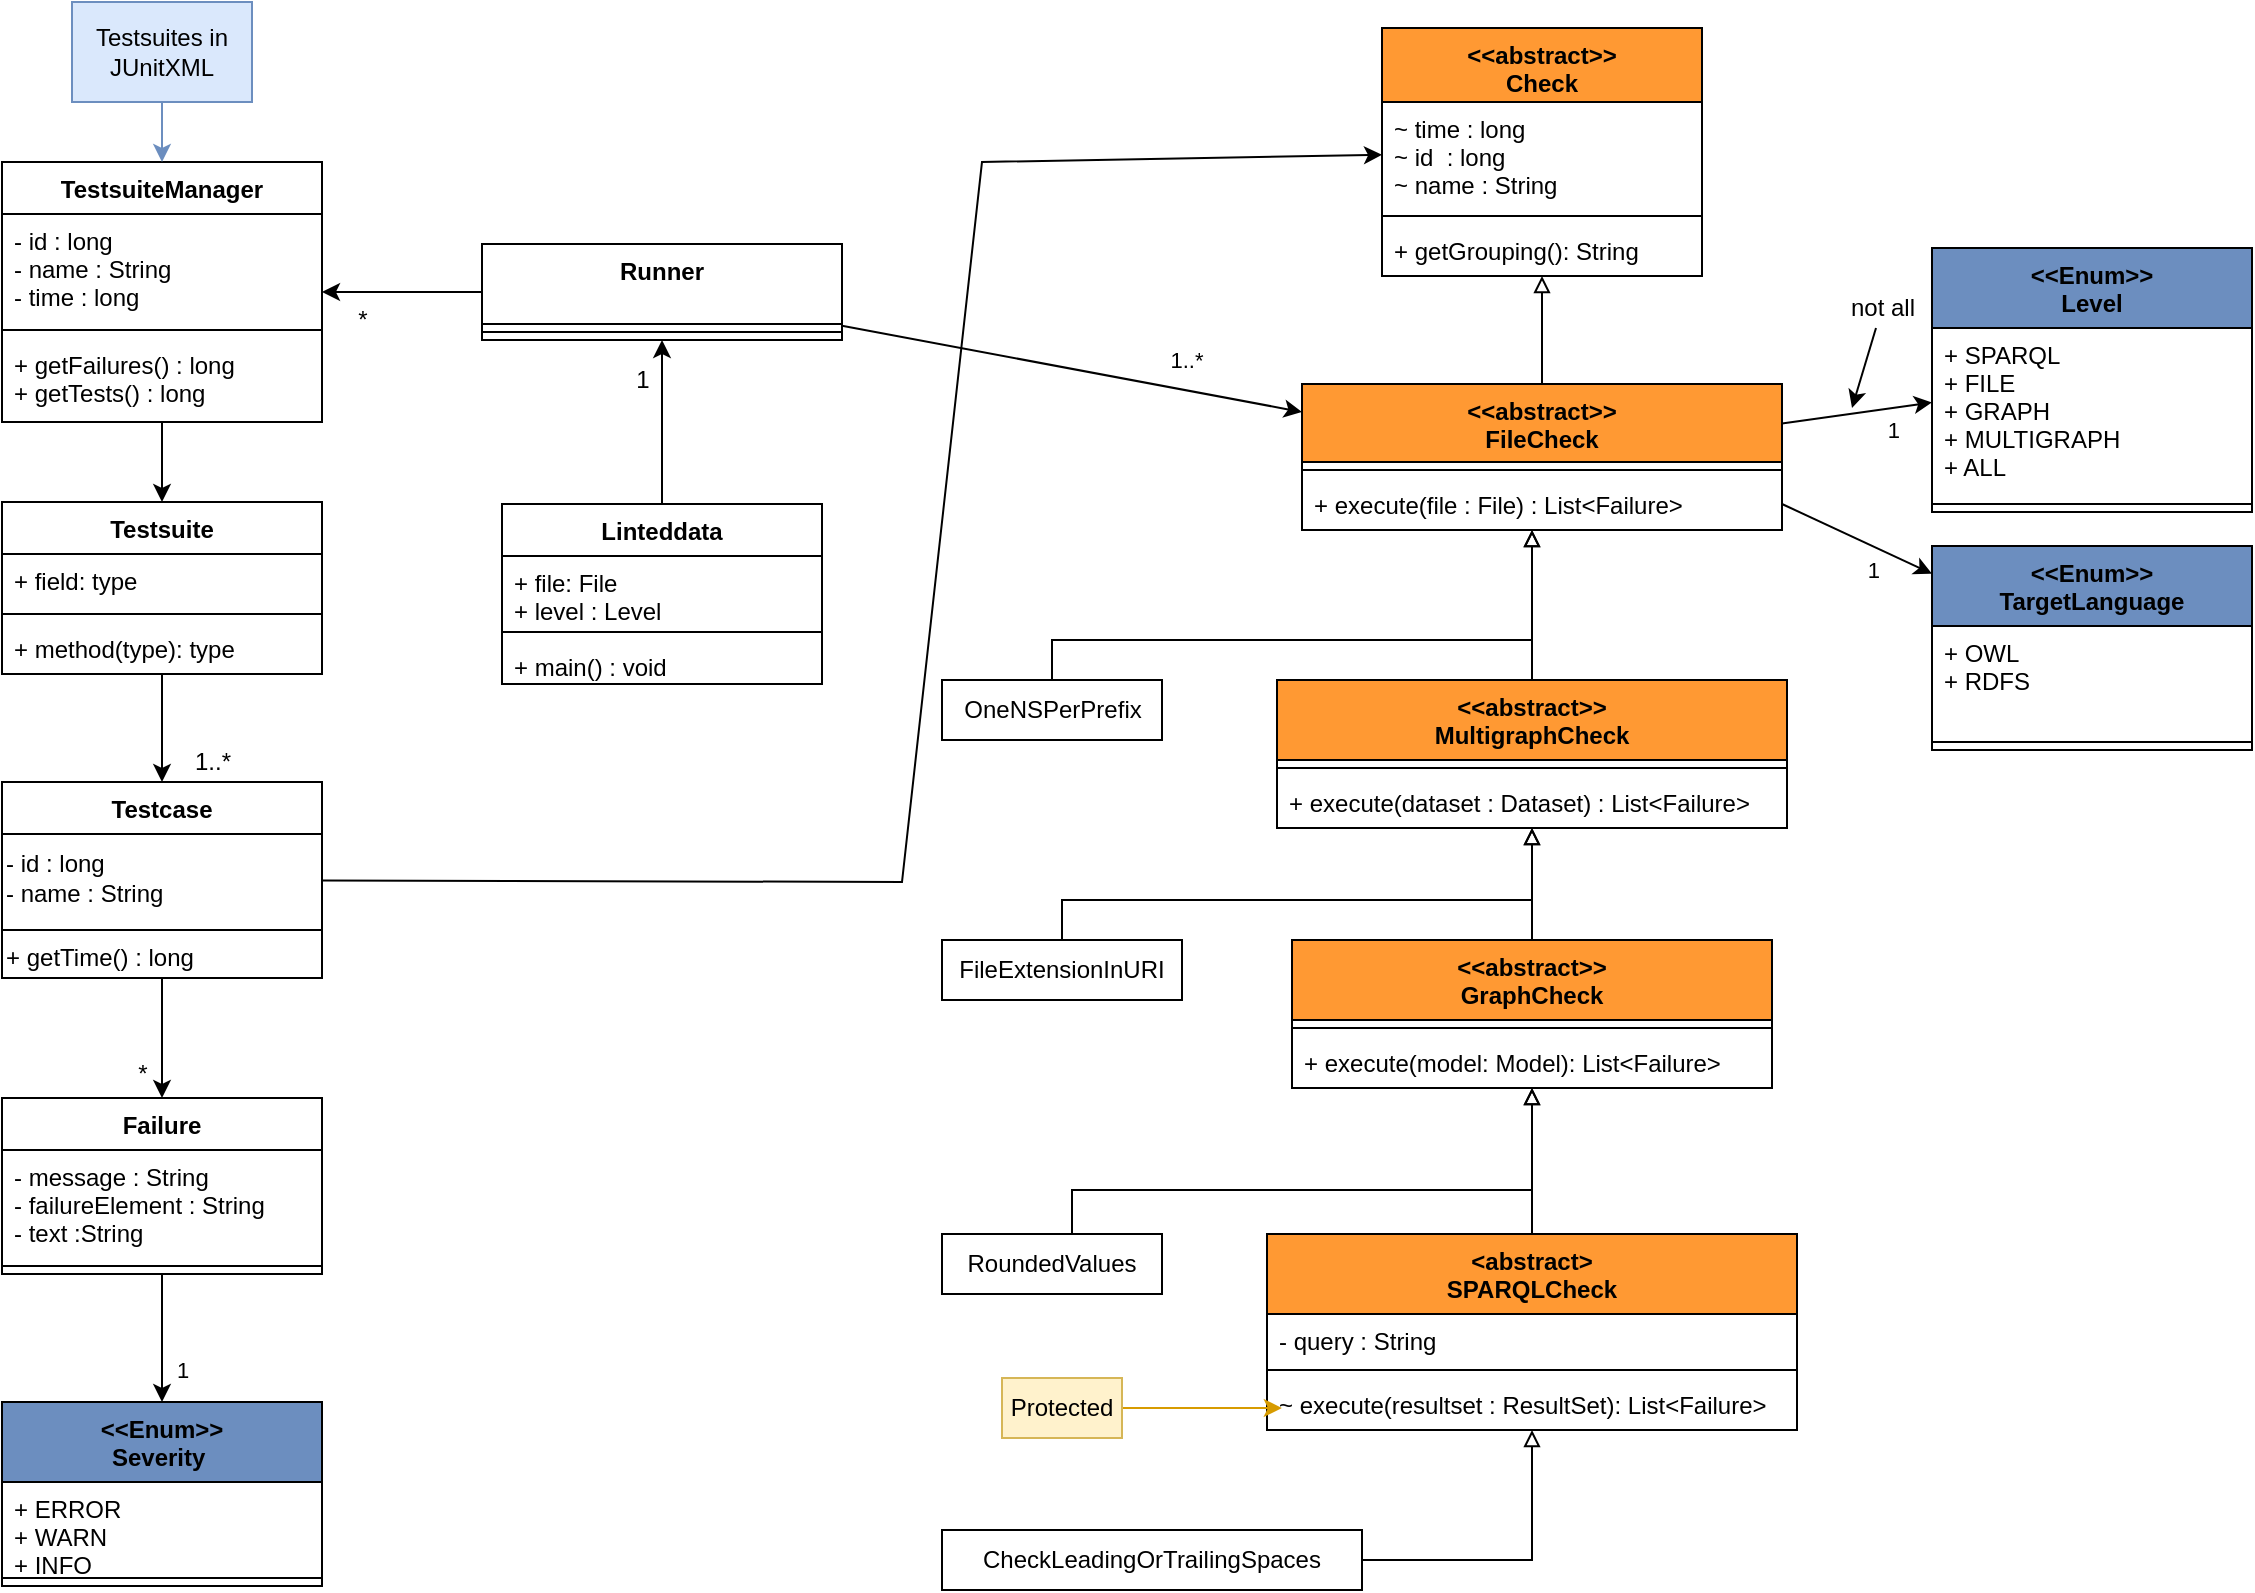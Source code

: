 <mxfile version="20.3.0" type="device"><diagram id="C5RBs43oDa-KdzZeNtuy" name="Page-1"><mxGraphModel dx="1933" dy="1549" grid="1" gridSize="10" guides="1" tooltips="1" connect="1" arrows="1" fold="1" page="1" pageScale="1" pageWidth="1169" pageHeight="827" math="0" shadow="0"><root><mxCell id="WIyWlLk6GJQsqaUBKTNV-0"/><mxCell id="WIyWlLk6GJQsqaUBKTNV-1" parent="WIyWlLk6GJQsqaUBKTNV-0"/><mxCell id="ny9yQWH-BFHRRnJTgu3D-0" value="&lt;&lt;Enum&gt;&gt;&#10;Level" style="swimlane;fontStyle=1;align=center;verticalAlign=top;childLayout=stackLayout;horizontal=1;startSize=40;horizontalStack=0;resizeParent=1;resizeParentMax=0;resizeLast=0;collapsible=1;marginBottom=0;fillColor=#6C8EBF;strokeColor=#000000;" parent="WIyWlLk6GJQsqaUBKTNV-1" vertex="1"><mxGeometry x="995" y="133" width="160" height="132" as="geometry"/></mxCell><mxCell id="ny9yQWH-BFHRRnJTgu3D-1" value="+ SPARQL&#10;+ FILE&#10;+ GRAPH&#10;+ MULTIGRAPH&#10;+ ALL" style="text;strokeColor=none;fillColor=none;align=left;verticalAlign=top;spacingLeft=4;spacingRight=4;overflow=hidden;rotatable=0;points=[[0,0.5],[1,0.5]];portConstraint=eastwest;" parent="ny9yQWH-BFHRRnJTgu3D-0" vertex="1"><mxGeometry y="40" width="160" height="84" as="geometry"/></mxCell><mxCell id="ny9yQWH-BFHRRnJTgu3D-2" value="" style="line;strokeWidth=1;fillColor=none;align=left;verticalAlign=middle;spacingTop=-1;spacingLeft=3;spacingRight=3;rotatable=0;labelPosition=right;points=[];portConstraint=eastwest;" parent="ny9yQWH-BFHRRnJTgu3D-0" vertex="1"><mxGeometry y="124" width="160" height="8" as="geometry"/></mxCell><mxCell id="ny9yQWH-BFHRRnJTgu3D-13" value="&lt;&lt;Enum&gt;&gt;&#10;TargetLanguage" style="swimlane;fontStyle=1;align=center;verticalAlign=top;childLayout=stackLayout;horizontal=1;startSize=40;horizontalStack=0;resizeParent=1;resizeParentMax=0;resizeLast=0;collapsible=1;marginBottom=0;fillColor=#6C8EBF;strokeColor=#000000;" parent="WIyWlLk6GJQsqaUBKTNV-1" vertex="1"><mxGeometry x="995" y="282" width="160" height="102" as="geometry"/></mxCell><mxCell id="ny9yQWH-BFHRRnJTgu3D-14" value="+ OWL&#10;+ RDFS" style="text;strokeColor=none;fillColor=none;align=left;verticalAlign=top;spacingLeft=4;spacingRight=4;overflow=hidden;rotatable=0;points=[[0,0.5],[1,0.5]];portConstraint=eastwest;" parent="ny9yQWH-BFHRRnJTgu3D-13" vertex="1"><mxGeometry y="40" width="160" height="54" as="geometry"/></mxCell><mxCell id="ny9yQWH-BFHRRnJTgu3D-15" value="" style="line;strokeWidth=1;fillColor=none;align=left;verticalAlign=middle;spacingTop=-1;spacingLeft=3;spacingRight=3;rotatable=0;labelPosition=right;points=[];portConstraint=eastwest;" parent="ny9yQWH-BFHRRnJTgu3D-13" vertex="1"><mxGeometry y="94" width="160" height="8" as="geometry"/></mxCell><mxCell id="ny9yQWH-BFHRRnJTgu3D-20" value="" style="endArrow=classic;html=1;rounded=0;endFill=1;exitX=1;exitY=0.5;exitDx=0;exitDy=0;" parent="WIyWlLk6GJQsqaUBKTNV-1" source="ny9yQWH-BFHRRnJTgu3D-40" target="ny9yQWH-BFHRRnJTgu3D-13" edge="1"><mxGeometry relative="1" as="geometry"><mxPoint x="1230" y="292.7" as="sourcePoint"/><mxPoint x="1395" y="263" as="targetPoint"/></mxGeometry></mxCell><mxCell id="ny9yQWH-BFHRRnJTgu3D-22" value="1" style="edgeLabel;resizable=0;html=1;align=right;verticalAlign=bottom;" parent="ny9yQWH-BFHRRnJTgu3D-20" connectable="0" vertex="1"><mxGeometry x="1" relative="1" as="geometry"><mxPoint x="-25" y="7" as="offset"/></mxGeometry></mxCell><mxCell id="ny9yQWH-BFHRRnJTgu3D-23" value="" style="endArrow=classic;html=1;rounded=0;endFill=1;" parent="WIyWlLk6GJQsqaUBKTNV-1" source="ny9yQWH-BFHRRnJTgu3D-37" target="ny9yQWH-BFHRRnJTgu3D-0" edge="1"><mxGeometry relative="1" as="geometry"><mxPoint x="1230" y="234.227" as="sourcePoint"/><mxPoint x="1373.584" y="251" as="targetPoint"/></mxGeometry></mxCell><mxCell id="ny9yQWH-BFHRRnJTgu3D-24" value="1" style="edgeLabel;resizable=0;html=1;align=right;verticalAlign=bottom;" parent="ny9yQWH-BFHRRnJTgu3D-23" connectable="0" vertex="1"><mxGeometry x="1" relative="1" as="geometry"><mxPoint x="-15" y="22" as="offset"/></mxGeometry></mxCell><mxCell id="4Sx_qgZTZL8hWiBCDWeR-4" style="edgeStyle=orthogonalEdgeStyle;rounded=0;orthogonalLoop=1;jettySize=auto;html=1;endArrow=block;endFill=0;" parent="WIyWlLk6GJQsqaUBKTNV-1" source="ny9yQWH-BFHRRnJTgu3D-37" target="4Sx_qgZTZL8hWiBCDWeR-0" edge="1"><mxGeometry relative="1" as="geometry"/></mxCell><mxCell id="ny9yQWH-BFHRRnJTgu3D-37" value="&lt;&lt;abstract&gt;&gt;&#10;FileCheck" style="swimlane;fontStyle=1;align=center;verticalAlign=top;childLayout=stackLayout;horizontal=1;startSize=39;horizontalStack=0;resizeParent=1;resizeParentMax=0;resizeLast=0;collapsible=1;marginBottom=0;fillColor=#FF9933;" parent="WIyWlLk6GJQsqaUBKTNV-1" vertex="1"><mxGeometry x="680" y="201" width="240" height="73" as="geometry"/></mxCell><mxCell id="ny9yQWH-BFHRRnJTgu3D-39" value="" style="line;strokeWidth=1;fillColor=none;align=left;verticalAlign=middle;spacingTop=-1;spacingLeft=3;spacingRight=3;rotatable=0;labelPosition=right;points=[];portConstraint=eastwest;" parent="ny9yQWH-BFHRRnJTgu3D-37" vertex="1"><mxGeometry y="39" width="240" height="8" as="geometry"/></mxCell><mxCell id="ny9yQWH-BFHRRnJTgu3D-40" value="+ execute(file : File) : List&lt;Failure&gt;" style="text;strokeColor=none;fillColor=none;align=left;verticalAlign=top;spacingLeft=4;spacingRight=4;overflow=hidden;rotatable=0;points=[[0,0.5],[1,0.5]];portConstraint=eastwest;" parent="ny9yQWH-BFHRRnJTgu3D-37" vertex="1"><mxGeometry y="47" width="240" height="26" as="geometry"/></mxCell><mxCell id="ny9yQWH-BFHRRnJTgu3D-45" style="rounded=0;orthogonalLoop=1;jettySize=auto;html=1;endArrow=block;endFill=0;edgeStyle=orthogonalEdgeStyle;" parent="WIyWlLk6GJQsqaUBKTNV-1" source="ny9yQWH-BFHRRnJTgu3D-44" target="ny9yQWH-BFHRRnJTgu3D-37" edge="1"><mxGeometry relative="1" as="geometry"><Array as="points"><mxPoint x="555" y="329"/><mxPoint x="795" y="329"/></Array></mxGeometry></mxCell><mxCell id="ny9yQWH-BFHRRnJTgu3D-44" value="OneNSPerPrefix" style="html=1;" parent="WIyWlLk6GJQsqaUBKTNV-1" vertex="1"><mxGeometry x="500" y="349" width="110" height="30" as="geometry"/></mxCell><mxCell id="x90eJZS-UCTZjHxJV43l-7" style="rounded=0;orthogonalLoop=1;jettySize=auto;html=1;endArrow=block;endFill=0;edgeStyle=orthogonalEdgeStyle;" parent="WIyWlLk6GJQsqaUBKTNV-1" source="ny9yQWH-BFHRRnJTgu3D-46" target="ny9yQWH-BFHRRnJTgu3D-85" edge="1"><mxGeometry relative="1" as="geometry"><Array as="points"><mxPoint x="795" y="634"/><mxPoint x="795" y="634"/></Array></mxGeometry></mxCell><mxCell id="ny9yQWH-BFHRRnJTgu3D-46" value="&lt;abstract&gt;&#10;SPARQLCheck" style="swimlane;fontStyle=1;align=center;verticalAlign=top;childLayout=stackLayout;horizontal=1;startSize=40;horizontalStack=0;resizeParent=1;resizeParentMax=0;resizeLast=0;collapsible=1;marginBottom=0;fillColor=#FF9933;" parent="WIyWlLk6GJQsqaUBKTNV-1" vertex="1"><mxGeometry x="662.5" y="626" width="265" height="98" as="geometry"/></mxCell><mxCell id="ny9yQWH-BFHRRnJTgu3D-47" value="- query : String" style="text;strokeColor=none;fillColor=none;align=left;verticalAlign=top;spacingLeft=4;spacingRight=4;overflow=hidden;rotatable=0;points=[[0,0.5],[1,0.5]];portConstraint=eastwest;" parent="ny9yQWH-BFHRRnJTgu3D-46" vertex="1"><mxGeometry y="40" width="265" height="24" as="geometry"/></mxCell><mxCell id="ny9yQWH-BFHRRnJTgu3D-48" value="" style="line;strokeWidth=1;fillColor=none;align=left;verticalAlign=middle;spacingTop=-1;spacingLeft=3;spacingRight=3;rotatable=0;labelPosition=right;points=[];portConstraint=eastwest;" parent="ny9yQWH-BFHRRnJTgu3D-46" vertex="1"><mxGeometry y="64" width="265" height="8" as="geometry"/></mxCell><mxCell id="ny9yQWH-BFHRRnJTgu3D-49" value="~ execute(resultset : ResultSet): List&lt;Failure&gt;" style="text;strokeColor=none;fillColor=none;align=left;verticalAlign=top;spacingLeft=4;spacingRight=4;overflow=hidden;rotatable=0;points=[[0,0.5],[1,0.5]];portConstraint=eastwest;" parent="ny9yQWH-BFHRRnJTgu3D-46" vertex="1"><mxGeometry y="72" width="265" height="26" as="geometry"/></mxCell><mxCell id="ny9yQWH-BFHRRnJTgu3D-76" style="edgeStyle=orthogonalEdgeStyle;rounded=0;orthogonalLoop=1;jettySize=auto;html=1;startArrow=none;startFill=0;endArrow=block;endFill=0;" parent="WIyWlLk6GJQsqaUBKTNV-1" source="ny9yQWH-BFHRRnJTgu3D-72" target="ny9yQWH-BFHRRnJTgu3D-37" edge="1"><mxGeometry relative="1" as="geometry"><Array as="points"><mxPoint x="795" y="329"/><mxPoint x="795" y="329"/></Array></mxGeometry></mxCell><mxCell id="ny9yQWH-BFHRRnJTgu3D-72" value="&lt;&lt;abstract&gt;&gt;&#10;MultigraphCheck" style="swimlane;fontStyle=1;align=center;verticalAlign=top;childLayout=stackLayout;horizontal=1;startSize=40;horizontalStack=0;resizeParent=1;resizeParentMax=0;resizeLast=0;collapsible=1;marginBottom=0;fillColor=#FF9933;" parent="WIyWlLk6GJQsqaUBKTNV-1" vertex="1"><mxGeometry x="667.5" y="349" width="255" height="74" as="geometry"/></mxCell><mxCell id="ny9yQWH-BFHRRnJTgu3D-74" value="" style="line;strokeWidth=1;fillColor=none;align=left;verticalAlign=middle;spacingTop=-1;spacingLeft=3;spacingRight=3;rotatable=0;labelPosition=right;points=[];portConstraint=eastwest;" parent="ny9yQWH-BFHRRnJTgu3D-72" vertex="1"><mxGeometry y="40" width="255" height="8" as="geometry"/></mxCell><mxCell id="ny9yQWH-BFHRRnJTgu3D-75" value="+ execute(dataset : Dataset) : List&lt;Failure&gt;" style="text;strokeColor=none;fillColor=none;align=left;verticalAlign=top;spacingLeft=4;spacingRight=4;overflow=hidden;rotatable=0;points=[[0,0.5],[1,0.5]];portConstraint=eastwest;" parent="ny9yQWH-BFHRRnJTgu3D-72" vertex="1"><mxGeometry y="48" width="255" height="26" as="geometry"/></mxCell><mxCell id="ny9yQWH-BFHRRnJTgu3D-80" style="edgeStyle=orthogonalEdgeStyle;rounded=0;orthogonalLoop=1;jettySize=auto;html=1;startArrow=none;startFill=0;endArrow=block;endFill=0;" parent="WIyWlLk6GJQsqaUBKTNV-1" source="ny9yQWH-BFHRRnJTgu3D-79" target="ny9yQWH-BFHRRnJTgu3D-75" edge="1"><mxGeometry relative="1" as="geometry"><Array as="points"><mxPoint x="560" y="459"/><mxPoint x="795" y="459"/></Array></mxGeometry></mxCell><mxCell id="ny9yQWH-BFHRRnJTgu3D-79" value="FileExtensionInURI" style="whiteSpace=wrap;html=1;" parent="WIyWlLk6GJQsqaUBKTNV-1" vertex="1"><mxGeometry x="500" y="479" width="120" height="30" as="geometry"/></mxCell><mxCell id="ny9yQWH-BFHRRnJTgu3D-82" style="edgeStyle=none;rounded=0;orthogonalLoop=1;jettySize=auto;html=1;startArrow=none;startFill=0;endArrow=classic;endFill=1;" parent="WIyWlLk6GJQsqaUBKTNV-1" source="ny9yQWH-BFHRRnJTgu3D-81" edge="1"><mxGeometry relative="1" as="geometry"><mxPoint x="955" y="213" as="targetPoint"/></mxGeometry></mxCell><mxCell id="ny9yQWH-BFHRRnJTgu3D-81" value="not all" style="text;html=1;align=center;verticalAlign=middle;resizable=0;points=[];autosize=1;strokeColor=none;fillColor=none;" parent="WIyWlLk6GJQsqaUBKTNV-1" vertex="1"><mxGeometry x="945" y="153" width="50" height="20" as="geometry"/></mxCell><mxCell id="ny9yQWH-BFHRRnJTgu3D-89" style="edgeStyle=orthogonalEdgeStyle;rounded=0;orthogonalLoop=1;jettySize=auto;html=1;startArrow=none;startFill=0;endArrow=block;endFill=0;" parent="WIyWlLk6GJQsqaUBKTNV-1" source="ny9yQWH-BFHRRnJTgu3D-85" target="ny9yQWH-BFHRRnJTgu3D-72" edge="1"><mxGeometry relative="1" as="geometry"><mxPoint x="730" y="469" as="targetPoint"/><Array as="points"><mxPoint x="885" y="519"/><mxPoint x="800" y="519"/></Array></mxGeometry></mxCell><mxCell id="ny9yQWH-BFHRRnJTgu3D-85" value="&lt;&lt;abstract&gt;&gt;&#10;GraphCheck" style="swimlane;fontStyle=1;align=center;verticalAlign=top;childLayout=stackLayout;horizontal=1;startSize=40;horizontalStack=0;resizeParent=1;resizeParentMax=0;resizeLast=0;collapsible=1;marginBottom=0;fillColor=#FF9933;" parent="WIyWlLk6GJQsqaUBKTNV-1" vertex="1"><mxGeometry x="675" y="479" width="240" height="74" as="geometry"/></mxCell><mxCell id="ny9yQWH-BFHRRnJTgu3D-87" value="" style="line;strokeWidth=1;fillColor=none;align=left;verticalAlign=middle;spacingTop=-1;spacingLeft=3;spacingRight=3;rotatable=0;labelPosition=right;points=[];portConstraint=eastwest;" parent="ny9yQWH-BFHRRnJTgu3D-85" vertex="1"><mxGeometry y="40" width="240" height="8" as="geometry"/></mxCell><mxCell id="ny9yQWH-BFHRRnJTgu3D-88" value="+ execute(model: Model): List&lt;Failure&gt;" style="text;strokeColor=none;fillColor=none;align=left;verticalAlign=top;spacingLeft=4;spacingRight=4;overflow=hidden;rotatable=0;points=[[0,0.5],[1,0.5]];portConstraint=eastwest;" parent="ny9yQWH-BFHRRnJTgu3D-85" vertex="1"><mxGeometry y="48" width="240" height="26" as="geometry"/></mxCell><mxCell id="ny9yQWH-BFHRRnJTgu3D-111" style="edgeStyle=orthogonalEdgeStyle;rounded=0;orthogonalLoop=1;jettySize=auto;html=1;startArrow=none;startFill=0;endArrow=block;endFill=0;" parent="WIyWlLk6GJQsqaUBKTNV-1" source="ny9yQWH-BFHRRnJTgu3D-110" target="ny9yQWH-BFHRRnJTgu3D-85" edge="1"><mxGeometry relative="1" as="geometry"><Array as="points"><mxPoint x="565" y="604"/><mxPoint x="795" y="604"/></Array></mxGeometry></mxCell><mxCell id="ny9yQWH-BFHRRnJTgu3D-110" value="RoundedValues" style="whiteSpace=wrap;html=1;" parent="WIyWlLk6GJQsqaUBKTNV-1" vertex="1"><mxGeometry x="500" y="626" width="110" height="30" as="geometry"/></mxCell><mxCell id="ny9yQWH-BFHRRnJTgu3D-135" style="edgeStyle=none;rounded=0;orthogonalLoop=1;jettySize=auto;html=1;startArrow=none;startFill=0;endArrow=classic;endFill=1;fillColor=#e1d5e7;strokeColor=#000000;" parent="WIyWlLk6GJQsqaUBKTNV-1" source="ny9yQWH-BFHRRnJTgu3D-112" target="ny9yQWH-BFHRRnJTgu3D-127" edge="1"><mxGeometry relative="1" as="geometry"/></mxCell><mxCell id="ny9yQWH-BFHRRnJTgu3D-112" value="Linteddata" style="swimlane;fontStyle=1;align=center;verticalAlign=top;childLayout=stackLayout;horizontal=1;startSize=26;horizontalStack=0;resizeParent=1;resizeParentMax=0;resizeLast=0;collapsible=1;marginBottom=0;" parent="WIyWlLk6GJQsqaUBKTNV-1" vertex="1"><mxGeometry x="280" y="261" width="160" height="90" as="geometry"/></mxCell><mxCell id="ny9yQWH-BFHRRnJTgu3D-113" value="+ file: File&#10;+ level : Level" style="text;strokeColor=none;fillColor=none;align=left;verticalAlign=top;spacingLeft=4;spacingRight=4;overflow=hidden;rotatable=0;points=[[0,0.5],[1,0.5]];portConstraint=eastwest;" parent="ny9yQWH-BFHRRnJTgu3D-112" vertex="1"><mxGeometry y="26" width="160" height="34" as="geometry"/></mxCell><mxCell id="ny9yQWH-BFHRRnJTgu3D-114" value="" style="line;strokeWidth=1;fillColor=none;align=left;verticalAlign=middle;spacingTop=-1;spacingLeft=3;spacingRight=3;rotatable=0;labelPosition=right;points=[];portConstraint=eastwest;" parent="ny9yQWH-BFHRRnJTgu3D-112" vertex="1"><mxGeometry y="60" width="160" height="8" as="geometry"/></mxCell><mxCell id="ny9yQWH-BFHRRnJTgu3D-115" value="+ main() : void" style="text;strokeColor=none;fillColor=none;align=left;verticalAlign=top;spacingLeft=4;spacingRight=4;overflow=hidden;rotatable=0;points=[[0,0.5],[1,0.5]];portConstraint=eastwest;" parent="ny9yQWH-BFHRRnJTgu3D-112" vertex="1"><mxGeometry y="68" width="160" height="22" as="geometry"/></mxCell><mxCell id="x90eJZS-UCTZjHxJV43l-8" value="1..*" style="rounded=0;orthogonalLoop=1;jettySize=auto;html=1;endArrow=classic;endFill=1;strokeColor=#000000;" parent="WIyWlLk6GJQsqaUBKTNV-1" source="ny9yQWH-BFHRRnJTgu3D-127" target="ny9yQWH-BFHRRnJTgu3D-37" edge="1"><mxGeometry x="0.474" y="15" relative="1" as="geometry"><mxPoint as="offset"/><mxPoint x="1060.0" y="221.059" as="sourcePoint"/><mxPoint x="725" y="151" as="targetPoint"/></mxGeometry></mxCell><mxCell id="08_0j5BL4YiEf6z4WzAp-28" style="edgeStyle=none;rounded=0;orthogonalLoop=1;jettySize=auto;html=1;startArrow=none;startFill=0;" parent="WIyWlLk6GJQsqaUBKTNV-1" source="ny9yQWH-BFHRRnJTgu3D-127" target="08_0j5BL4YiEf6z4WzAp-23" edge="1"><mxGeometry relative="1" as="geometry"/></mxCell><mxCell id="ny9yQWH-BFHRRnJTgu3D-127" value="Runner" style="swimlane;fontStyle=1;align=center;verticalAlign=top;childLayout=stackLayout;horizontal=1;startSize=40;horizontalStack=0;resizeParent=1;resizeParentMax=0;resizeLast=0;collapsible=1;marginBottom=0;" parent="WIyWlLk6GJQsqaUBKTNV-1" vertex="1"><mxGeometry x="270" y="131" width="180" height="48" as="geometry"/></mxCell><mxCell id="ny9yQWH-BFHRRnJTgu3D-129" value="" style="line;strokeWidth=1;fillColor=none;align=left;verticalAlign=middle;spacingTop=-1;spacingLeft=3;spacingRight=3;rotatable=0;labelPosition=right;points=[];portConstraint=eastwest;" parent="ny9yQWH-BFHRRnJTgu3D-127" vertex="1"><mxGeometry y="40" width="180" height="8" as="geometry"/></mxCell><mxCell id="ny9yQWH-BFHRRnJTgu3D-137" value="1" style="text;html=1;align=center;verticalAlign=middle;resizable=0;points=[];autosize=1;strokeColor=none;fillColor=none;" parent="WIyWlLk6GJQsqaUBKTNV-1" vertex="1"><mxGeometry x="340" y="189" width="20" height="20" as="geometry"/></mxCell><mxCell id="4Sx_qgZTZL8hWiBCDWeR-5" style="rounded=0;orthogonalLoop=1;jettySize=auto;html=1;endArrow=classic;endFill=1;" parent="WIyWlLk6GJQsqaUBKTNV-1" source="x90eJZS-UCTZjHxJV43l-13" target="4Sx_qgZTZL8hWiBCDWeR-0" edge="1"><mxGeometry relative="1" as="geometry"><Array as="points"><mxPoint x="480" y="450"/><mxPoint x="520" y="90"/></Array></mxGeometry></mxCell><mxCell id="x90eJZS-UCTZjHxJV43l-13" value="Testcase" style="swimlane;fontStyle=1;align=center;verticalAlign=top;childLayout=stackLayout;horizontal=1;startSize=26;horizontalStack=0;resizeParent=1;resizeParentMax=0;resizeLast=0;collapsible=1;marginBottom=0;" parent="WIyWlLk6GJQsqaUBKTNV-1" vertex="1"><mxGeometry x="30" y="400" width="160" height="98" as="geometry"/></mxCell><mxCell id="ijsufyMst3_-BkgYZvgm-7" value="- id : long&lt;br&gt;- name : String" style="text;html=1;strokeColor=none;fillColor=none;align=left;verticalAlign=middle;whiteSpace=wrap;rounded=0;" parent="x90eJZS-UCTZjHxJV43l-13" vertex="1"><mxGeometry y="26" width="160" height="44" as="geometry"/></mxCell><mxCell id="x90eJZS-UCTZjHxJV43l-15" value="" style="line;strokeWidth=1;fillColor=none;align=left;verticalAlign=middle;spacingTop=-1;spacingLeft=3;spacingRight=3;rotatable=0;labelPosition=right;points=[];portConstraint=eastwest;" parent="x90eJZS-UCTZjHxJV43l-13" vertex="1"><mxGeometry y="70" width="160" height="8" as="geometry"/></mxCell><mxCell id="eCQyoycFJCvlhjO1GKz9-4" value="+ getTime() : long" style="text;html=1;align=left;verticalAlign=middle;resizable=0;points=[];autosize=1;strokeColor=none;fillColor=none;" parent="x90eJZS-UCTZjHxJV43l-13" vertex="1"><mxGeometry y="78" width="160" height="20" as="geometry"/></mxCell><mxCell id="flNxUy3DSEh1SCz_9QNO-9" value="1" style="edgeStyle=orthogonalEdgeStyle;rounded=0;orthogonalLoop=1;jettySize=auto;html=1;" parent="WIyWlLk6GJQsqaUBKTNV-1" source="flNxUy3DSEh1SCz_9QNO-0" target="flNxUy3DSEh1SCz_9QNO-5" edge="1"><mxGeometry x="0.488" y="10" relative="1" as="geometry"><mxPoint as="offset"/></mxGeometry></mxCell><mxCell id="flNxUy3DSEh1SCz_9QNO-0" value="Failure" style="swimlane;fontStyle=1;align=center;verticalAlign=top;childLayout=stackLayout;horizontal=1;startSize=26;horizontalStack=0;resizeParent=1;resizeParentMax=0;resizeLast=0;collapsible=1;marginBottom=0;" parent="WIyWlLk6GJQsqaUBKTNV-1" vertex="1"><mxGeometry x="30" y="558" width="160" height="88" as="geometry"/></mxCell><mxCell id="flNxUy3DSEh1SCz_9QNO-1" value="- message : String&#10;- failureElement : String&#10;- text :String" style="text;strokeColor=none;fillColor=none;align=left;verticalAlign=top;spacingLeft=4;spacingRight=4;overflow=hidden;rotatable=0;points=[[0,0.5],[1,0.5]];portConstraint=eastwest;" parent="flNxUy3DSEh1SCz_9QNO-0" vertex="1"><mxGeometry y="26" width="160" height="54" as="geometry"/></mxCell><mxCell id="flNxUy3DSEh1SCz_9QNO-2" value="" style="line;strokeWidth=1;fillColor=none;align=left;verticalAlign=middle;spacingTop=-1;spacingLeft=3;spacingRight=3;rotatable=0;labelPosition=right;points=[];portConstraint=eastwest;" parent="flNxUy3DSEh1SCz_9QNO-0" vertex="1"><mxGeometry y="80" width="160" height="8" as="geometry"/></mxCell><mxCell id="flNxUy3DSEh1SCz_9QNO-5" value="&lt;&lt;Enum&gt;&gt;&#10;Severity " style="swimlane;fontStyle=1;align=center;verticalAlign=top;childLayout=stackLayout;horizontal=1;startSize=40;horizontalStack=0;resizeParent=1;resizeParentMax=0;resizeLast=0;collapsible=1;marginBottom=0;fillColor=#6C8EBF;strokeColor=#000000;" parent="WIyWlLk6GJQsqaUBKTNV-1" vertex="1"><mxGeometry x="30" y="710" width="160" height="92" as="geometry"/></mxCell><mxCell id="flNxUy3DSEh1SCz_9QNO-6" value="+ ERROR&#10;+ WARN&#10;+ INFO" style="text;strokeColor=none;fillColor=none;align=left;verticalAlign=top;spacingLeft=4;spacingRight=4;overflow=hidden;rotatable=0;points=[[0,0.5],[1,0.5]];portConstraint=eastwest;" parent="flNxUy3DSEh1SCz_9QNO-5" vertex="1"><mxGeometry y="40" width="160" height="44" as="geometry"/></mxCell><mxCell id="flNxUy3DSEh1SCz_9QNO-7" value="" style="line;strokeWidth=1;fillColor=none;align=left;verticalAlign=middle;spacingTop=-1;spacingLeft=3;spacingRight=3;rotatable=0;labelPosition=right;points=[];portConstraint=eastwest;" parent="flNxUy3DSEh1SCz_9QNO-5" vertex="1"><mxGeometry y="84" width="160" height="8" as="geometry"/></mxCell><mxCell id="flNxUy3DSEh1SCz_9QNO-11" style="edgeStyle=orthogonalEdgeStyle;rounded=0;orthogonalLoop=1;jettySize=auto;html=1;endArrow=block;endFill=0;" parent="WIyWlLk6GJQsqaUBKTNV-1" source="flNxUy3DSEh1SCz_9QNO-10" target="ny9yQWH-BFHRRnJTgu3D-49" edge="1"><mxGeometry relative="1" as="geometry"><Array as="points"><mxPoint x="795" y="789"/></Array></mxGeometry></mxCell><mxCell id="flNxUy3DSEh1SCz_9QNO-10" value="CheckLeadingOrTrailingSpaces" style="whiteSpace=wrap;html=1;" parent="WIyWlLk6GJQsqaUBKTNV-1" vertex="1"><mxGeometry x="500" y="774" width="210" height="30" as="geometry"/></mxCell><mxCell id="flNxUy3DSEh1SCz_9QNO-17" style="edgeStyle=orthogonalEdgeStyle;rounded=0;orthogonalLoop=1;jettySize=auto;html=1;endArrow=block;endFill=0;" parent="WIyWlLk6GJQsqaUBKTNV-1" edge="1"><mxGeometry relative="1" as="geometry"><Array as="points"><mxPoint x="975" y="470"/><mxPoint x="975" y="470"/></Array><mxPoint x="975" y="510" as="sourcePoint"/></mxGeometry></mxCell><mxCell id="ijsufyMst3_-BkgYZvgm-9" style="rounded=0;orthogonalLoop=1;jettySize=auto;html=1;entryX=0.028;entryY=0.577;entryDx=0;entryDy=0;entryPerimeter=0;fillColor=#ffe6cc;strokeColor=#d79b00;" parent="WIyWlLk6GJQsqaUBKTNV-1" source="ijsufyMst3_-BkgYZvgm-8" target="ny9yQWH-BFHRRnJTgu3D-49" edge="1"><mxGeometry relative="1" as="geometry"/></mxCell><mxCell id="ijsufyMst3_-BkgYZvgm-8" value="Protected" style="text;html=1;strokeColor=#d6b656;fillColor=#fff2cc;align=center;verticalAlign=middle;whiteSpace=wrap;rounded=0;" parent="WIyWlLk6GJQsqaUBKTNV-1" vertex="1"><mxGeometry x="530" y="698" width="60" height="30" as="geometry"/></mxCell><mxCell id="08_0j5BL4YiEf6z4WzAp-14" style="rounded=0;orthogonalLoop=1;jettySize=auto;html=1;startArrow=none;startFill=0;" parent="WIyWlLk6GJQsqaUBKTNV-1" source="08_0j5BL4YiEf6z4WzAp-6" target="x90eJZS-UCTZjHxJV43l-13" edge="1"><mxGeometry relative="1" as="geometry"/></mxCell><mxCell id="08_0j5BL4YiEf6z4WzAp-6" value="Testsuite" style="swimlane;fontStyle=1;align=center;verticalAlign=top;childLayout=stackLayout;horizontal=1;startSize=26;horizontalStack=0;resizeParent=1;resizeParentMax=0;resizeLast=0;collapsible=1;marginBottom=0;" parent="WIyWlLk6GJQsqaUBKTNV-1" vertex="1"><mxGeometry x="30" y="260" width="160" height="86" as="geometry"/></mxCell><mxCell id="08_0j5BL4YiEf6z4WzAp-7" value="+ field: type" style="text;strokeColor=none;fillColor=none;align=left;verticalAlign=top;spacingLeft=4;spacingRight=4;overflow=hidden;rotatable=0;points=[[0,0.5],[1,0.5]];portConstraint=eastwest;" parent="08_0j5BL4YiEf6z4WzAp-6" vertex="1"><mxGeometry y="26" width="160" height="26" as="geometry"/></mxCell><mxCell id="08_0j5BL4YiEf6z4WzAp-8" value="" style="line;strokeWidth=1;fillColor=none;align=left;verticalAlign=middle;spacingTop=-1;spacingLeft=3;spacingRight=3;rotatable=0;labelPosition=right;points=[];portConstraint=eastwest;" parent="08_0j5BL4YiEf6z4WzAp-6" vertex="1"><mxGeometry y="52" width="160" height="8" as="geometry"/></mxCell><mxCell id="08_0j5BL4YiEf6z4WzAp-9" value="+ method(type): type" style="text;strokeColor=none;fillColor=none;align=left;verticalAlign=top;spacingLeft=4;spacingRight=4;overflow=hidden;rotatable=0;points=[[0,0.5],[1,0.5]];portConstraint=eastwest;" parent="08_0j5BL4YiEf6z4WzAp-6" vertex="1"><mxGeometry y="60" width="160" height="26" as="geometry"/></mxCell><mxCell id="08_0j5BL4YiEf6z4WzAp-13" style="edgeStyle=orthogonalEdgeStyle;rounded=0;orthogonalLoop=1;jettySize=auto;html=1;startArrow=none;startFill=0;" parent="WIyWlLk6GJQsqaUBKTNV-1" source="eCQyoycFJCvlhjO1GKz9-4" target="flNxUy3DSEh1SCz_9QNO-0" edge="1"><mxGeometry relative="1" as="geometry"/></mxCell><mxCell id="08_0j5BL4YiEf6z4WzAp-27" style="edgeStyle=none;rounded=0;orthogonalLoop=1;jettySize=auto;html=1;startArrow=none;startFill=0;" parent="WIyWlLk6GJQsqaUBKTNV-1" source="08_0j5BL4YiEf6z4WzAp-23" target="08_0j5BL4YiEf6z4WzAp-6" edge="1"><mxGeometry relative="1" as="geometry"/></mxCell><mxCell id="08_0j5BL4YiEf6z4WzAp-23" value="TestsuiteManager" style="swimlane;fontStyle=1;align=center;verticalAlign=top;childLayout=stackLayout;horizontal=1;startSize=26;horizontalStack=0;resizeParent=1;resizeParentMax=0;resizeLast=0;collapsible=1;marginBottom=0;" parent="WIyWlLk6GJQsqaUBKTNV-1" vertex="1"><mxGeometry x="30" y="90" width="160" height="130" as="geometry"/></mxCell><mxCell id="08_0j5BL4YiEf6z4WzAp-24" value="- id : long&#10;- name : String&#10;- time : long" style="text;strokeColor=none;fillColor=none;align=left;verticalAlign=top;spacingLeft=4;spacingRight=4;overflow=hidden;rotatable=0;points=[[0,0.5],[1,0.5]];portConstraint=eastwest;" parent="08_0j5BL4YiEf6z4WzAp-23" vertex="1"><mxGeometry y="26" width="160" height="54" as="geometry"/></mxCell><mxCell id="08_0j5BL4YiEf6z4WzAp-25" value="" style="line;strokeWidth=1;fillColor=none;align=left;verticalAlign=middle;spacingTop=-1;spacingLeft=3;spacingRight=3;rotatable=0;labelPosition=right;points=[];portConstraint=eastwest;" parent="08_0j5BL4YiEf6z4WzAp-23" vertex="1"><mxGeometry y="80" width="160" height="8" as="geometry"/></mxCell><mxCell id="08_0j5BL4YiEf6z4WzAp-26" value="+ getFailures() : long&#10;+ getTests() : long" style="text;strokeColor=none;fillColor=none;align=left;verticalAlign=top;spacingLeft=4;spacingRight=4;overflow=hidden;rotatable=0;points=[[0,0.5],[1,0.5]];portConstraint=eastwest;" parent="08_0j5BL4YiEf6z4WzAp-23" vertex="1"><mxGeometry y="88" width="160" height="42" as="geometry"/></mxCell><mxCell id="vulXRt_xiGz1AMRxC2aU-2" style="edgeStyle=none;rounded=0;orthogonalLoop=1;jettySize=auto;html=1;fillColor=#dae8fc;strokeColor=#6c8ebf;" parent="WIyWlLk6GJQsqaUBKTNV-1" source="vulXRt_xiGz1AMRxC2aU-1" target="08_0j5BL4YiEf6z4WzAp-23" edge="1"><mxGeometry relative="1" as="geometry"/></mxCell><mxCell id="vulXRt_xiGz1AMRxC2aU-1" value="Testsuites in JUnitXML" style="text;html=1;strokeColor=#6c8ebf;fillColor=#dae8fc;align=center;verticalAlign=middle;whiteSpace=wrap;rounded=0;" parent="WIyWlLk6GJQsqaUBKTNV-1" vertex="1"><mxGeometry x="65" y="10" width="90" height="50" as="geometry"/></mxCell><mxCell id="vulXRt_xiGz1AMRxC2aU-3" value="*" style="text;html=1;align=center;verticalAlign=middle;resizable=0;points=[];autosize=1;strokeColor=none;fillColor=none;" parent="WIyWlLk6GJQsqaUBKTNV-1" vertex="1"><mxGeometry x="200" y="159" width="20" height="20" as="geometry"/></mxCell><mxCell id="vulXRt_xiGz1AMRxC2aU-10" value="1..*" style="text;html=1;align=center;verticalAlign=middle;resizable=0;points=[];autosize=1;strokeColor=none;fillColor=none;" parent="WIyWlLk6GJQsqaUBKTNV-1" vertex="1"><mxGeometry x="120" y="380" width="30" height="20" as="geometry"/></mxCell><mxCell id="vulXRt_xiGz1AMRxC2aU-11" value="*" style="text;html=1;align=center;verticalAlign=middle;resizable=0;points=[];autosize=1;strokeColor=none;fillColor=none;" parent="WIyWlLk6GJQsqaUBKTNV-1" vertex="1"><mxGeometry x="90" y="536" width="20" height="20" as="geometry"/></mxCell><mxCell id="4Sx_qgZTZL8hWiBCDWeR-0" value="&lt;&lt;abstract&gt;&gt;&#10;Check" style="swimlane;fontStyle=1;align=center;verticalAlign=top;childLayout=stackLayout;horizontal=1;startSize=37;horizontalStack=0;resizeParent=1;resizeParentMax=0;resizeLast=0;collapsible=1;marginBottom=0;fillColor=#FF9933;" parent="WIyWlLk6GJQsqaUBKTNV-1" vertex="1"><mxGeometry x="720" y="23" width="160" height="124" as="geometry"/></mxCell><mxCell id="4Sx_qgZTZL8hWiBCDWeR-1" value="~ time : long&#10;~ id  : long&#10;~ name : String" style="text;strokeColor=none;fillColor=none;align=left;verticalAlign=top;spacingLeft=4;spacingRight=4;overflow=hidden;rotatable=0;points=[[0,0.5],[1,0.5]];portConstraint=eastwest;" parent="4Sx_qgZTZL8hWiBCDWeR-0" vertex="1"><mxGeometry y="37" width="160" height="53" as="geometry"/></mxCell><mxCell id="4Sx_qgZTZL8hWiBCDWeR-2" value="" style="line;strokeWidth=1;fillColor=none;align=left;verticalAlign=middle;spacingTop=-1;spacingLeft=3;spacingRight=3;rotatable=0;labelPosition=right;points=[];portConstraint=eastwest;" parent="4Sx_qgZTZL8hWiBCDWeR-0" vertex="1"><mxGeometry y="90" width="160" height="8" as="geometry"/></mxCell><mxCell id="4Sx_qgZTZL8hWiBCDWeR-3" value="+ getGrouping(): String" style="text;strokeColor=none;fillColor=none;align=left;verticalAlign=top;spacingLeft=4;spacingRight=4;overflow=hidden;rotatable=0;points=[[0,0.5],[1,0.5]];portConstraint=eastwest;" parent="4Sx_qgZTZL8hWiBCDWeR-0" vertex="1"><mxGeometry y="98" width="160" height="26" as="geometry"/></mxCell></root></mxGraphModel></diagram></mxfile>